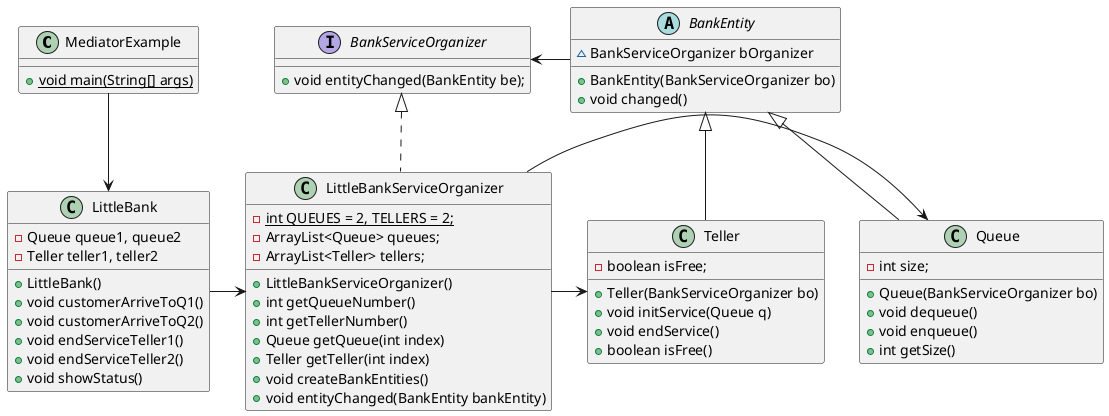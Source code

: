 @startuml

class MediatorExample {
    + {static} void main(String[] args)
}

abstract class BankEntity {
    ~ BankServiceOrganizer bOrganizer
    + BankEntity(BankServiceOrganizer bo)
    + void changed()
}

interface BankServiceOrganizer {
    + void entityChanged(BankEntity be);
}

class LittleBank {
    - Queue queue1, queue2
    - Teller teller1, teller2
    + LittleBank()
    + void customerArriveToQ1()
    + void customerArriveToQ2()
    + void endServiceTeller1()
    + void endServiceTeller2()
    + void showStatus()
}

class LittleBankServiceOrganizer implements BankServiceOrganizer {
    -{static} int QUEUES = 2, TELLERS = 2;
    - ArrayList<Queue> queues;
    - ArrayList<Teller> tellers;

    + LittleBankServiceOrganizer()
    + int getQueueNumber()
    + int getTellerNumber()
    + Queue getQueue(int index)
    + Teller getTeller(int index)
    + void createBankEntities()
    + void entityChanged(BankEntity bankEntity)
}

class Queue extends BankEntity {
    - int size;
    + Queue(BankServiceOrganizer bo)
    + void dequeue()
    + void enqueue()
    + int getSize()
}

class Teller extends BankEntity {
    - boolean isFree;
    + Teller(BankServiceOrganizer bo)
    + void initService(Queue q)
    + void endService()
    + boolean isFree()
}

MediatorExample --> LittleBank
LittleBank -> LittleBankServiceOrganizer
LittleBankServiceOrganizer -> Queue
LittleBankServiceOrganizer -> Teller
BankEntity -Left-> BankServiceOrganizer

@enduml